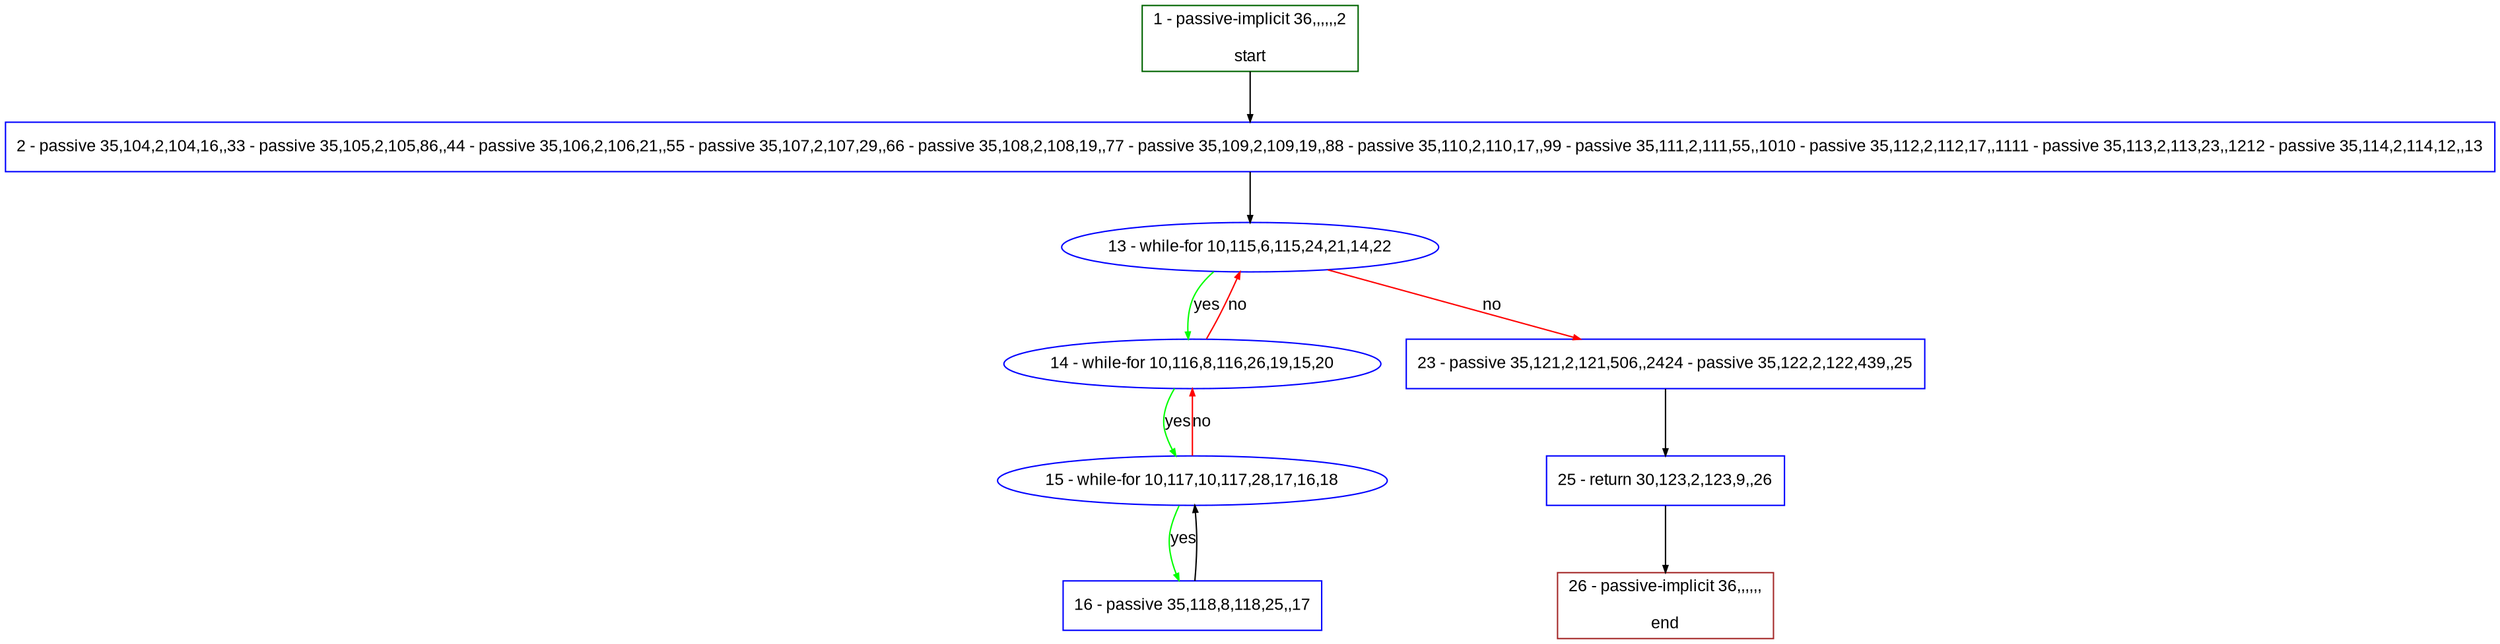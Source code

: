 digraph "" {
  graph [pack="true", label="", fontsize="12", packmode="clust", fontname="Arial", fillcolor="#FFFFCC", bgcolor="white", style="rounded,filled", compound="true"];
  node [node_initialized="no", label="", color="grey", fontsize="12", fillcolor="white", fontname="Arial", style="filled", shape="rectangle", compound="true", fixedsize="false"];
  edge [fontcolor="black", arrowhead="normal", arrowtail="none", arrowsize="0.5", ltail="", label="", color="black", fontsize="12", lhead="", fontname="Arial", dir="forward", compound="true"];
  __N1 [label="2 - passive 35,104,2,104,16,,33 - passive 35,105,2,105,86,,44 - passive 35,106,2,106,21,,55 - passive 35,107,2,107,29,,66 - passive 35,108,2,108,19,,77 - passive 35,109,2,109,19,,88 - passive 35,110,2,110,17,,99 - passive 35,111,2,111,55,,1010 - passive 35,112,2,112,17,,1111 - passive 35,113,2,113,23,,1212 - passive 35,114,2,114,12,,13", color="#0000ff", fillcolor="#ffffff", style="filled", shape="box"];
  __N2 [label="1 - passive-implicit 36,,,,,,2\n\nstart", color="#006400", fillcolor="#ffffff", style="filled", shape="box"];
  __N3 [label="13 - while-for 10,115,6,115,24,21,14,22", color="#0000ff", fillcolor="#ffffff", style="filled", shape="oval"];
  __N4 [label="14 - while-for 10,116,8,116,26,19,15,20", color="#0000ff", fillcolor="#ffffff", style="filled", shape="oval"];
  __N5 [label="23 - passive 35,121,2,121,506,,2424 - passive 35,122,2,122,439,,25", color="#0000ff", fillcolor="#ffffff", style="filled", shape="box"];
  __N6 [label="15 - while-for 10,117,10,117,28,17,16,18", color="#0000ff", fillcolor="#ffffff", style="filled", shape="oval"];
  __N7 [label="16 - passive 35,118,8,118,25,,17", color="#0000ff", fillcolor="#ffffff", style="filled", shape="box"];
  __N8 [label="25 - return 30,123,2,123,9,,26", color="#0000ff", fillcolor="#ffffff", style="filled", shape="box"];
  __N9 [label="26 - passive-implicit 36,,,,,,\n\nend", color="#a52a2a", fillcolor="#ffffff", style="filled", shape="box"];
  __N2 -> __N1 [arrowhead="normal", arrowtail="none", color="#000000", label="", dir="forward"];
  __N1 -> __N3 [arrowhead="normal", arrowtail="none", color="#000000", label="", dir="forward"];
  __N3 -> __N4 [arrowhead="normal", arrowtail="none", color="#00ff00", label="yes", dir="forward"];
  __N4 -> __N3 [arrowhead="normal", arrowtail="none", color="#ff0000", label="no", dir="forward"];
  __N3 -> __N5 [arrowhead="normal", arrowtail="none", color="#ff0000", label="no", dir="forward"];
  __N4 -> __N6 [arrowhead="normal", arrowtail="none", color="#00ff00", label="yes", dir="forward"];
  __N6 -> __N4 [arrowhead="normal", arrowtail="none", color="#ff0000", label="no", dir="forward"];
  __N6 -> __N7 [arrowhead="normal", arrowtail="none", color="#00ff00", label="yes", dir="forward"];
  __N7 -> __N6 [arrowhead="normal", arrowtail="none", color="#000000", label="", dir="forward"];
  __N5 -> __N8 [arrowhead="normal", arrowtail="none", color="#000000", label="", dir="forward"];
  __N8 -> __N9 [arrowhead="normal", arrowtail="none", color="#000000", label="", dir="forward"];
}
